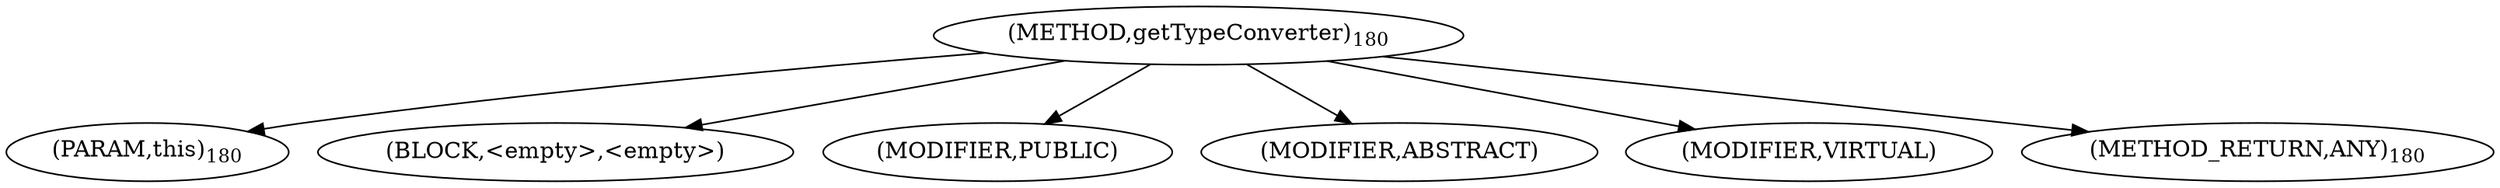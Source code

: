 digraph "getTypeConverter" {  
"171" [label = <(METHOD,getTypeConverter)<SUB>180</SUB>> ]
"172" [label = <(PARAM,this)<SUB>180</SUB>> ]
"173" [label = <(BLOCK,&lt;empty&gt;,&lt;empty&gt;)> ]
"174" [label = <(MODIFIER,PUBLIC)> ]
"175" [label = <(MODIFIER,ABSTRACT)> ]
"176" [label = <(MODIFIER,VIRTUAL)> ]
"177" [label = <(METHOD_RETURN,ANY)<SUB>180</SUB>> ]
  "171" -> "172" 
  "171" -> "173" 
  "171" -> "174" 
  "171" -> "175" 
  "171" -> "176" 
  "171" -> "177" 
}
